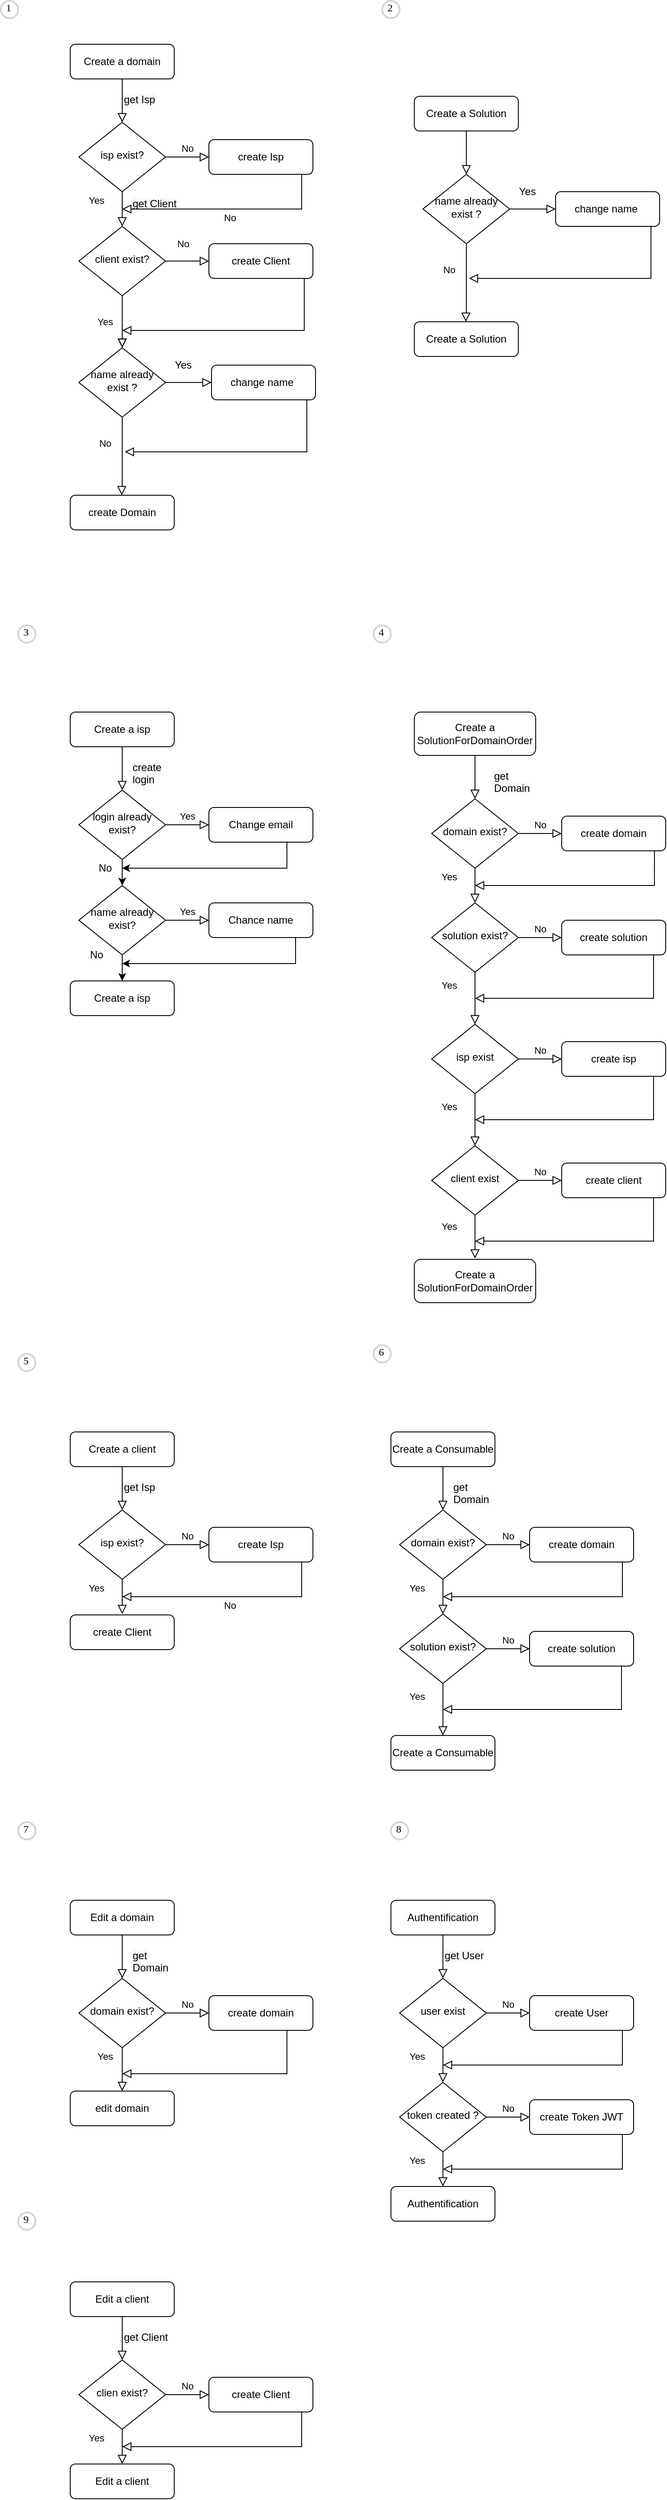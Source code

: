 <mxfile version="15.3.8" type="github">
  <diagram id="C5RBs43oDa-KdzZeNtuy" name="Page-1">
    <mxGraphModel dx="2066" dy="1186" grid="1" gridSize="10" guides="1" tooltips="1" connect="1" arrows="1" fold="1" page="1" pageScale="1" pageWidth="827" pageHeight="1169" math="0" shadow="0">
      <root>
        <mxCell id="WIyWlLk6GJQsqaUBKTNV-0" />
        <mxCell id="WIyWlLk6GJQsqaUBKTNV-1" parent="WIyWlLk6GJQsqaUBKTNV-0" />
        <mxCell id="WIyWlLk6GJQsqaUBKTNV-2" value="" style="rounded=0;html=1;jettySize=auto;orthogonalLoop=1;fontSize=11;endArrow=block;endFill=0;endSize=8;strokeWidth=1;shadow=0;labelBackgroundColor=none;edgeStyle=orthogonalEdgeStyle;" parent="WIyWlLk6GJQsqaUBKTNV-1" source="WIyWlLk6GJQsqaUBKTNV-3" target="WIyWlLk6GJQsqaUBKTNV-6" edge="1">
          <mxGeometry relative="1" as="geometry" />
        </mxCell>
        <mxCell id="WIyWlLk6GJQsqaUBKTNV-3" value="Create a domain" style="rounded=1;whiteSpace=wrap;html=1;fontSize=12;glass=0;strokeWidth=1;shadow=0;" parent="WIyWlLk6GJQsqaUBKTNV-1" vertex="1">
          <mxGeometry x="160" y="80" width="120" height="40" as="geometry" />
        </mxCell>
        <mxCell id="WIyWlLk6GJQsqaUBKTNV-4" value="Yes" style="rounded=0;html=1;jettySize=auto;orthogonalLoop=1;fontSize=11;endArrow=block;endFill=0;endSize=8;strokeWidth=1;shadow=0;labelBackgroundColor=none;edgeStyle=orthogonalEdgeStyle;" parent="WIyWlLk6GJQsqaUBKTNV-1" source="WIyWlLk6GJQsqaUBKTNV-6" target="WIyWlLk6GJQsqaUBKTNV-10" edge="1">
          <mxGeometry x="-0.5" y="-30" relative="1" as="geometry">
            <mxPoint as="offset" />
          </mxGeometry>
        </mxCell>
        <mxCell id="WIyWlLk6GJQsqaUBKTNV-5" value="No" style="edgeStyle=orthogonalEdgeStyle;rounded=0;html=1;jettySize=auto;orthogonalLoop=1;fontSize=11;endArrow=block;endFill=0;endSize=8;strokeWidth=1;shadow=0;labelBackgroundColor=none;" parent="WIyWlLk6GJQsqaUBKTNV-1" source="WIyWlLk6GJQsqaUBKTNV-6" target="WIyWlLk6GJQsqaUBKTNV-7" edge="1">
          <mxGeometry y="10" relative="1" as="geometry">
            <mxPoint as="offset" />
          </mxGeometry>
        </mxCell>
        <mxCell id="WIyWlLk6GJQsqaUBKTNV-6" value="isp exist?" style="rhombus;whiteSpace=wrap;html=1;shadow=0;fontFamily=Helvetica;fontSize=12;align=center;strokeWidth=1;spacing=6;spacingTop=-4;" parent="WIyWlLk6GJQsqaUBKTNV-1" vertex="1">
          <mxGeometry x="170" y="170" width="100" height="80" as="geometry" />
        </mxCell>
        <mxCell id="WIyWlLk6GJQsqaUBKTNV-7" value="create Isp" style="rounded=1;whiteSpace=wrap;html=1;fontSize=12;glass=0;strokeWidth=1;shadow=0;" parent="WIyWlLk6GJQsqaUBKTNV-1" vertex="1">
          <mxGeometry x="320" y="190" width="120" height="40" as="geometry" />
        </mxCell>
        <mxCell id="WIyWlLk6GJQsqaUBKTNV-8" value="No" style="rounded=0;html=1;jettySize=auto;orthogonalLoop=1;fontSize=11;endArrow=block;endFill=0;endSize=8;strokeWidth=1;shadow=0;labelBackgroundColor=none;edgeStyle=orthogonalEdgeStyle;" parent="WIyWlLk6GJQsqaUBKTNV-1" source="WIyWlLk6GJQsqaUBKTNV-10" edge="1">
          <mxGeometry x="-1" y="92" relative="1" as="geometry">
            <mxPoint x="-22" y="-60" as="offset" />
            <mxPoint x="220" y="430" as="targetPoint" />
          </mxGeometry>
        </mxCell>
        <mxCell id="WIyWlLk6GJQsqaUBKTNV-9" value="Yes" style="edgeStyle=orthogonalEdgeStyle;rounded=0;html=1;jettySize=auto;orthogonalLoop=1;fontSize=11;endArrow=block;endFill=0;endSize=8;strokeWidth=1;shadow=0;labelBackgroundColor=none;" parent="WIyWlLk6GJQsqaUBKTNV-1" source="WIyWlLk6GJQsqaUBKTNV-10" target="WIyWlLk6GJQsqaUBKTNV-12" edge="1">
          <mxGeometry x="-1" y="-99" relative="1" as="geometry">
            <mxPoint x="-70" y="-29" as="offset" />
          </mxGeometry>
        </mxCell>
        <mxCell id="WIyWlLk6GJQsqaUBKTNV-10" value="client exist?" style="rhombus;whiteSpace=wrap;html=1;shadow=0;fontFamily=Helvetica;fontSize=12;align=center;strokeWidth=1;spacing=6;spacingTop=-4;" parent="WIyWlLk6GJQsqaUBKTNV-1" vertex="1">
          <mxGeometry x="170" y="290" width="100" height="80" as="geometry" />
        </mxCell>
        <mxCell id="WIyWlLk6GJQsqaUBKTNV-12" value="create Client" style="rounded=1;whiteSpace=wrap;html=1;fontSize=12;glass=0;strokeWidth=1;shadow=0;" parent="WIyWlLk6GJQsqaUBKTNV-1" vertex="1">
          <mxGeometry x="320" y="310" width="120" height="40" as="geometry" />
        </mxCell>
        <mxCell id="K5rk2JOZep1h7SgNWWcB-0" value="&lt;meta charset=&quot;utf-8&quot;&gt;&lt;span style=&quot;color: rgb(0, 0, 0); font-family: helvetica; font-size: 12px; font-style: normal; font-weight: 400; letter-spacing: normal; text-align: center; text-indent: 0px; text-transform: none; word-spacing: 0px; background-color: rgb(248, 249, 250); display: inline; float: none;&quot;&gt;get Isp&lt;/span&gt;" style="text;whiteSpace=wrap;html=1;" parent="WIyWlLk6GJQsqaUBKTNV-1" vertex="1">
          <mxGeometry x="220" y="130" width="60" height="30" as="geometry" />
        </mxCell>
        <mxCell id="K5rk2JOZep1h7SgNWWcB-1" value="&lt;span style=&quot;color: rgb(0 , 0 , 0) ; font-family: &amp;#34;helvetica&amp;#34; ; font-size: 12px ; font-style: normal ; font-weight: 400 ; letter-spacing: normal ; text-align: center ; text-indent: 0px ; text-transform: none ; word-spacing: 0px ; background-color: rgb(248 , 249 , 250) ; display: inline ; float: none&quot;&gt;get Client&lt;/span&gt;" style="text;whiteSpace=wrap;html=1;" parent="WIyWlLk6GJQsqaUBKTNV-1" vertex="1">
          <mxGeometry x="230" y="250" width="60" height="30" as="geometry" />
        </mxCell>
        <mxCell id="K5rk2JOZep1h7SgNWWcB-2" value="No" style="edgeStyle=orthogonalEdgeStyle;rounded=0;html=1;jettySize=auto;orthogonalLoop=1;fontSize=11;endArrow=block;endFill=0;endSize=8;strokeWidth=1;shadow=0;labelBackgroundColor=none;exitX=0.892;exitY=1;exitDx=0;exitDy=0;exitPerimeter=0;" parent="WIyWlLk6GJQsqaUBKTNV-1" source="WIyWlLk6GJQsqaUBKTNV-7" edge="1">
          <mxGeometry y="10" relative="1" as="geometry">
            <mxPoint as="offset" />
            <mxPoint x="280" y="220" as="sourcePoint" />
            <mxPoint x="220" y="270" as="targetPoint" />
            <Array as="points">
              <mxPoint x="427" y="270" />
            </Array>
          </mxGeometry>
        </mxCell>
        <mxCell id="K5rk2JOZep1h7SgNWWcB-4" value="" style="edgeStyle=orthogonalEdgeStyle;rounded=0;html=1;jettySize=auto;orthogonalLoop=1;fontSize=11;endArrow=block;endFill=0;endSize=8;strokeWidth=1;shadow=0;labelBackgroundColor=none;exitX=0.833;exitY=1;exitDx=0;exitDy=0;exitPerimeter=0;" parent="WIyWlLk6GJQsqaUBKTNV-1" source="WIyWlLk6GJQsqaUBKTNV-12" edge="1">
          <mxGeometry x="-0.52" y="204" relative="1" as="geometry">
            <mxPoint x="40" y="-4" as="offset" />
            <mxPoint x="280" y="220" as="sourcePoint" />
            <mxPoint x="220" y="410" as="targetPoint" />
            <Array as="points">
              <mxPoint x="430" y="350" />
              <mxPoint x="430" y="410" />
            </Array>
          </mxGeometry>
        </mxCell>
        <mxCell id="0meoWBbEfIvXaMhXwWc--0" value="" style="rounded=0;html=1;jettySize=auto;orthogonalLoop=1;fontSize=11;endArrow=block;endFill=0;endSize=8;strokeWidth=1;shadow=0;labelBackgroundColor=none;edgeStyle=orthogonalEdgeStyle;" parent="WIyWlLk6GJQsqaUBKTNV-1" source="0meoWBbEfIvXaMhXwWc--1" target="0meoWBbEfIvXaMhXwWc--4" edge="1">
          <mxGeometry relative="1" as="geometry" />
        </mxCell>
        <mxCell id="0meoWBbEfIvXaMhXwWc--1" value="Create a isp" style="rounded=1;whiteSpace=wrap;html=1;fontSize=12;glass=0;strokeWidth=1;shadow=0;" parent="WIyWlLk6GJQsqaUBKTNV-1" vertex="1">
          <mxGeometry x="160" y="850" width="120" height="40" as="geometry" />
        </mxCell>
        <mxCell id="0meoWBbEfIvXaMhXwWc--3" value="Yes" style="edgeStyle=orthogonalEdgeStyle;rounded=0;html=1;jettySize=auto;orthogonalLoop=1;fontSize=11;endArrow=block;endFill=0;endSize=8;strokeWidth=1;shadow=0;labelBackgroundColor=none;" parent="WIyWlLk6GJQsqaUBKTNV-1" source="0meoWBbEfIvXaMhXwWc--4" target="0meoWBbEfIvXaMhXwWc--5" edge="1">
          <mxGeometry y="10" relative="1" as="geometry">
            <mxPoint as="offset" />
          </mxGeometry>
        </mxCell>
        <mxCell id="0meoWBbEfIvXaMhXwWc--16" value="" style="edgeStyle=orthogonalEdgeStyle;rounded=0;orthogonalLoop=1;jettySize=auto;html=1;" parent="WIyWlLk6GJQsqaUBKTNV-1" source="0meoWBbEfIvXaMhXwWc--4" edge="1">
          <mxGeometry relative="1" as="geometry">
            <mxPoint x="220" y="1050" as="targetPoint" />
            <Array as="points">
              <mxPoint x="220" y="1030" />
              <mxPoint x="220" y="1030" />
            </Array>
          </mxGeometry>
        </mxCell>
        <mxCell id="0meoWBbEfIvXaMhXwWc--4" value="login already exist?" style="rhombus;whiteSpace=wrap;html=1;shadow=0;fontFamily=Helvetica;fontSize=12;align=center;strokeWidth=1;spacing=6;spacingTop=-4;" parent="WIyWlLk6GJQsqaUBKTNV-1" vertex="1">
          <mxGeometry x="170" y="940" width="100" height="80" as="geometry" />
        </mxCell>
        <mxCell id="0meoWBbEfIvXaMhXwWc--5" value="Change email" style="rounded=1;whiteSpace=wrap;html=1;fontSize=12;glass=0;strokeWidth=1;shadow=0;" parent="WIyWlLk6GJQsqaUBKTNV-1" vertex="1">
          <mxGeometry x="320" y="960" width="120" height="40" as="geometry" />
        </mxCell>
        <mxCell id="0meoWBbEfIvXaMhXwWc--11" value="&lt;span style=&quot;color: rgb(0 , 0 , 0) ; font-family: &amp;#34;helvetica&amp;#34; ; font-size: 12px ; font-style: normal ; font-weight: 400 ; letter-spacing: normal ; text-align: center ; text-indent: 0px ; text-transform: none ; word-spacing: 0px ; background-color: rgb(248 , 249 , 250) ; display: inline ; float: none&quot;&gt;create login&lt;/span&gt;" style="text;whiteSpace=wrap;html=1;" parent="WIyWlLk6GJQsqaUBKTNV-1" vertex="1">
          <mxGeometry x="230" y="900" width="60" height="30" as="geometry" />
        </mxCell>
        <mxCell id="0meoWBbEfIvXaMhXwWc--17" value="" style="rounded=0;html=1;jettySize=auto;orthogonalLoop=1;fontSize=11;endArrow=block;endFill=0;endSize=8;strokeWidth=1;shadow=0;labelBackgroundColor=none;edgeStyle=orthogonalEdgeStyle;" parent="WIyWlLk6GJQsqaUBKTNV-1" source="0meoWBbEfIvXaMhXwWc--18" target="0meoWBbEfIvXaMhXwWc--21" edge="1">
          <mxGeometry relative="1" as="geometry" />
        </mxCell>
        <mxCell id="0meoWBbEfIvXaMhXwWc--18" value="Create a client" style="rounded=1;whiteSpace=wrap;html=1;fontSize=12;glass=0;strokeWidth=1;shadow=0;" parent="WIyWlLk6GJQsqaUBKTNV-1" vertex="1">
          <mxGeometry x="160" y="1680" width="120" height="40" as="geometry" />
        </mxCell>
        <mxCell id="0meoWBbEfIvXaMhXwWc--19" value="Yes" style="rounded=0;html=1;jettySize=auto;orthogonalLoop=1;fontSize=11;endArrow=block;endFill=0;endSize=8;strokeWidth=1;shadow=0;labelBackgroundColor=none;edgeStyle=orthogonalEdgeStyle;" parent="WIyWlLk6GJQsqaUBKTNV-1" source="0meoWBbEfIvXaMhXwWc--21" edge="1">
          <mxGeometry x="-0.5" y="-30" relative="1" as="geometry">
            <mxPoint as="offset" />
            <mxPoint x="220" y="1890" as="targetPoint" />
          </mxGeometry>
        </mxCell>
        <mxCell id="0meoWBbEfIvXaMhXwWc--20" value="No" style="edgeStyle=orthogonalEdgeStyle;rounded=0;html=1;jettySize=auto;orthogonalLoop=1;fontSize=11;endArrow=block;endFill=0;endSize=8;strokeWidth=1;shadow=0;labelBackgroundColor=none;" parent="WIyWlLk6GJQsqaUBKTNV-1" source="0meoWBbEfIvXaMhXwWc--21" target="0meoWBbEfIvXaMhXwWc--22" edge="1">
          <mxGeometry y="10" relative="1" as="geometry">
            <mxPoint as="offset" />
          </mxGeometry>
        </mxCell>
        <mxCell id="0meoWBbEfIvXaMhXwWc--21" value="isp exist?" style="rhombus;whiteSpace=wrap;html=1;shadow=0;fontFamily=Helvetica;fontSize=12;align=center;strokeWidth=1;spacing=6;spacingTop=-4;" parent="WIyWlLk6GJQsqaUBKTNV-1" vertex="1">
          <mxGeometry x="170" y="1770" width="100" height="80" as="geometry" />
        </mxCell>
        <mxCell id="0meoWBbEfIvXaMhXwWc--22" value="create Isp" style="rounded=1;whiteSpace=wrap;html=1;fontSize=12;glass=0;strokeWidth=1;shadow=0;" parent="WIyWlLk6GJQsqaUBKTNV-1" vertex="1">
          <mxGeometry x="320" y="1790" width="120" height="40" as="geometry" />
        </mxCell>
        <mxCell id="0meoWBbEfIvXaMhXwWc--28" value="&lt;meta charset=&quot;utf-8&quot;&gt;&lt;span style=&quot;color: rgb(0, 0, 0); font-family: helvetica; font-size: 12px; font-style: normal; font-weight: 400; letter-spacing: normal; text-align: center; text-indent: 0px; text-transform: none; word-spacing: 0px; background-color: rgb(248, 249, 250); display: inline; float: none;&quot;&gt;get Isp&lt;/span&gt;" style="text;whiteSpace=wrap;html=1;" parent="WIyWlLk6GJQsqaUBKTNV-1" vertex="1">
          <mxGeometry x="220" y="1730" width="60" height="30" as="geometry" />
        </mxCell>
        <mxCell id="0meoWBbEfIvXaMhXwWc--30" value="No" style="edgeStyle=orthogonalEdgeStyle;rounded=0;html=1;jettySize=auto;orthogonalLoop=1;fontSize=11;endArrow=block;endFill=0;endSize=8;strokeWidth=1;shadow=0;labelBackgroundColor=none;exitX=0.892;exitY=1;exitDx=0;exitDy=0;exitPerimeter=0;" parent="WIyWlLk6GJQsqaUBKTNV-1" source="0meoWBbEfIvXaMhXwWc--22" edge="1">
          <mxGeometry y="10" relative="1" as="geometry">
            <mxPoint as="offset" />
            <mxPoint x="280" y="1820" as="sourcePoint" />
            <mxPoint x="220" y="1870" as="targetPoint" />
            <Array as="points">
              <mxPoint x="427" y="1870" />
            </Array>
          </mxGeometry>
        </mxCell>
        <mxCell id="0meoWBbEfIvXaMhXwWc--32" value="create Client" style="rounded=1;whiteSpace=wrap;html=1;fontSize=12;glass=0;strokeWidth=1;shadow=0;" parent="WIyWlLk6GJQsqaUBKTNV-1" vertex="1">
          <mxGeometry x="160" y="1891" width="120" height="40" as="geometry" />
        </mxCell>
        <mxCell id="0meoWBbEfIvXaMhXwWc--35" value="" style="rounded=0;html=1;jettySize=auto;orthogonalLoop=1;fontSize=11;endArrow=block;endFill=0;endSize=8;strokeWidth=1;shadow=0;labelBackgroundColor=none;edgeStyle=orthogonalEdgeStyle;" parent="WIyWlLk6GJQsqaUBKTNV-1" source="0meoWBbEfIvXaMhXwWc--36" target="0meoWBbEfIvXaMhXwWc--39" edge="1">
          <mxGeometry relative="1" as="geometry" />
        </mxCell>
        <mxCell id="0meoWBbEfIvXaMhXwWc--36" value="Create a Consumable" style="rounded=1;whiteSpace=wrap;html=1;fontSize=12;glass=0;strokeWidth=1;shadow=0;" parent="WIyWlLk6GJQsqaUBKTNV-1" vertex="1">
          <mxGeometry x="530" y="1680" width="120" height="40" as="geometry" />
        </mxCell>
        <mxCell id="0meoWBbEfIvXaMhXwWc--37" value="Yes" style="rounded=0;html=1;jettySize=auto;orthogonalLoop=1;fontSize=11;endArrow=block;endFill=0;endSize=8;strokeWidth=1;shadow=0;labelBackgroundColor=none;edgeStyle=orthogonalEdgeStyle;" parent="WIyWlLk6GJQsqaUBKTNV-1" source="0meoWBbEfIvXaMhXwWc--39" edge="1">
          <mxGeometry x="-0.5" y="-30" relative="1" as="geometry">
            <mxPoint as="offset" />
            <mxPoint x="590" y="1890" as="targetPoint" />
          </mxGeometry>
        </mxCell>
        <mxCell id="0meoWBbEfIvXaMhXwWc--38" value="No" style="edgeStyle=orthogonalEdgeStyle;rounded=0;html=1;jettySize=auto;orthogonalLoop=1;fontSize=11;endArrow=block;endFill=0;endSize=8;strokeWidth=1;shadow=0;labelBackgroundColor=none;" parent="WIyWlLk6GJQsqaUBKTNV-1" source="0meoWBbEfIvXaMhXwWc--39" target="0meoWBbEfIvXaMhXwWc--40" edge="1">
          <mxGeometry y="10" relative="1" as="geometry">
            <mxPoint as="offset" />
          </mxGeometry>
        </mxCell>
        <mxCell id="0meoWBbEfIvXaMhXwWc--39" value="domain exist?" style="rhombus;whiteSpace=wrap;html=1;shadow=0;fontFamily=Helvetica;fontSize=12;align=center;strokeWidth=1;spacing=6;spacingTop=-4;" parent="WIyWlLk6GJQsqaUBKTNV-1" vertex="1">
          <mxGeometry x="540" y="1770" width="100" height="80" as="geometry" />
        </mxCell>
        <mxCell id="0meoWBbEfIvXaMhXwWc--40" value="create domain" style="rounded=1;whiteSpace=wrap;html=1;fontSize=12;glass=0;strokeWidth=1;shadow=0;" parent="WIyWlLk6GJQsqaUBKTNV-1" vertex="1">
          <mxGeometry x="690" y="1790" width="120" height="40" as="geometry" />
        </mxCell>
        <mxCell id="0meoWBbEfIvXaMhXwWc--41" value="&lt;span style=&quot;color: rgb(0 , 0 , 0) ; font-family: &amp;#34;helvetica&amp;#34; ; font-size: 12px ; font-style: normal ; font-weight: 400 ; letter-spacing: normal ; text-align: center ; text-indent: 0px ; text-transform: none ; word-spacing: 0px ; background-color: rgb(248 , 249 , 250) ; display: inline ; float: none&quot;&gt;get Domain&lt;/span&gt;" style="text;whiteSpace=wrap;html=1;" parent="WIyWlLk6GJQsqaUBKTNV-1" vertex="1">
          <mxGeometry x="600" y="1730" width="60" height="30" as="geometry" />
        </mxCell>
        <mxCell id="0meoWBbEfIvXaMhXwWc--42" value="" style="edgeStyle=orthogonalEdgeStyle;rounded=0;html=1;jettySize=auto;orthogonalLoop=1;fontSize=11;endArrow=block;endFill=0;endSize=8;strokeWidth=1;shadow=0;labelBackgroundColor=none;exitX=0.892;exitY=1;exitDx=0;exitDy=0;exitPerimeter=0;" parent="WIyWlLk6GJQsqaUBKTNV-1" source="0meoWBbEfIvXaMhXwWc--40" edge="1">
          <mxGeometry y="10" relative="1" as="geometry">
            <mxPoint as="offset" />
            <mxPoint x="650" y="1820" as="sourcePoint" />
            <mxPoint x="590" y="1870" as="targetPoint" />
            <Array as="points">
              <mxPoint x="797" y="1870" />
            </Array>
          </mxGeometry>
        </mxCell>
        <mxCell id="0meoWBbEfIvXaMhXwWc--45" value="solution exist?" style="rhombus;whiteSpace=wrap;html=1;shadow=0;fontFamily=Helvetica;fontSize=12;align=center;strokeWidth=1;spacing=6;spacingTop=-4;" parent="WIyWlLk6GJQsqaUBKTNV-1" vertex="1">
          <mxGeometry x="540" y="1890" width="100" height="80" as="geometry" />
        </mxCell>
        <mxCell id="0meoWBbEfIvXaMhXwWc--46" value="No" style="edgeStyle=orthogonalEdgeStyle;rounded=0;html=1;jettySize=auto;orthogonalLoop=1;fontSize=11;endArrow=block;endFill=0;endSize=8;strokeWidth=1;shadow=0;labelBackgroundColor=none;exitX=1;exitY=0.5;exitDx=0;exitDy=0;entryX=0;entryY=0.5;entryDx=0;entryDy=0;" parent="WIyWlLk6GJQsqaUBKTNV-1" source="0meoWBbEfIvXaMhXwWc--45" target="0meoWBbEfIvXaMhXwWc--47" edge="1">
          <mxGeometry y="10" relative="1" as="geometry">
            <mxPoint as="offset" />
            <mxPoint x="650" y="1820" as="sourcePoint" />
            <mxPoint x="690" y="1930" as="targetPoint" />
          </mxGeometry>
        </mxCell>
        <mxCell id="0meoWBbEfIvXaMhXwWc--47" value="create solution" style="rounded=1;whiteSpace=wrap;html=1;fontSize=12;glass=0;strokeWidth=1;shadow=0;" parent="WIyWlLk6GJQsqaUBKTNV-1" vertex="1">
          <mxGeometry x="690" y="1910" width="120" height="40" as="geometry" />
        </mxCell>
        <mxCell id="0meoWBbEfIvXaMhXwWc--48" value="" style="edgeStyle=orthogonalEdgeStyle;rounded=0;html=1;jettySize=auto;orthogonalLoop=1;fontSize=11;endArrow=block;endFill=0;endSize=8;strokeWidth=1;shadow=0;labelBackgroundColor=none;exitX=0.858;exitY=1;exitDx=0;exitDy=0;exitPerimeter=0;" parent="WIyWlLk6GJQsqaUBKTNV-1" source="0meoWBbEfIvXaMhXwWc--47" edge="1">
          <mxGeometry y="10" relative="1" as="geometry">
            <mxPoint as="offset" />
            <mxPoint x="796" y="1980" as="sourcePoint" />
            <mxPoint x="590" y="2000" as="targetPoint" />
            <Array as="points">
              <mxPoint x="796" y="1950" />
              <mxPoint x="796" y="2000" />
            </Array>
          </mxGeometry>
        </mxCell>
        <mxCell id="0meoWBbEfIvXaMhXwWc--49" value="Yes" style="rounded=0;html=1;jettySize=auto;orthogonalLoop=1;fontSize=11;endArrow=block;endFill=0;endSize=8;strokeWidth=1;shadow=0;labelBackgroundColor=none;edgeStyle=orthogonalEdgeStyle;exitX=0.5;exitY=1;exitDx=0;exitDy=0;" parent="WIyWlLk6GJQsqaUBKTNV-1" source="0meoWBbEfIvXaMhXwWc--45" edge="1">
          <mxGeometry x="-0.5" y="-30" relative="1" as="geometry">
            <mxPoint as="offset" />
            <mxPoint x="590" y="2030" as="targetPoint" />
            <mxPoint x="600" y="1860" as="sourcePoint" />
          </mxGeometry>
        </mxCell>
        <mxCell id="0meoWBbEfIvXaMhXwWc--50" value="Create a Consumable" style="rounded=1;whiteSpace=wrap;html=1;fontSize=12;glass=0;strokeWidth=1;shadow=0;" parent="WIyWlLk6GJQsqaUBKTNV-1" vertex="1">
          <mxGeometry x="530" y="2030" width="120" height="40" as="geometry" />
        </mxCell>
        <mxCell id="0meoWBbEfIvXaMhXwWc--52" value="" style="rounded=0;html=1;jettySize=auto;orthogonalLoop=1;fontSize=11;endArrow=block;endFill=0;endSize=8;strokeWidth=1;shadow=0;labelBackgroundColor=none;edgeStyle=orthogonalEdgeStyle;startArrow=none;" parent="WIyWlLk6GJQsqaUBKTNV-1" edge="1">
          <mxGeometry relative="1" as="geometry">
            <mxPoint x="617" y="230" as="targetPoint" />
            <mxPoint x="617" y="220" as="sourcePoint" />
          </mxGeometry>
        </mxCell>
        <mxCell id="0meoWBbEfIvXaMhXwWc--53" value="Create a Solution" style="rounded=1;whiteSpace=wrap;html=1;fontSize=12;glass=0;strokeWidth=1;shadow=0;" parent="WIyWlLk6GJQsqaUBKTNV-1" vertex="1">
          <mxGeometry x="557" y="140" width="120" height="40" as="geometry" />
        </mxCell>
        <mxCell id="0meoWBbEfIvXaMhXwWc--66" value="1" style="ellipse;whiteSpace=wrap;html=1;aspect=fixed;strokeWidth=2;fontFamily=Tahoma;spacingBottom=4;spacingRight=2;strokeColor=#d3d3d3;" parent="WIyWlLk6GJQsqaUBKTNV-1" vertex="1">
          <mxGeometry x="80" y="30" width="20" height="20" as="geometry" />
        </mxCell>
        <mxCell id="0meoWBbEfIvXaMhXwWc--67" value="2" style="ellipse;whiteSpace=wrap;html=1;aspect=fixed;strokeWidth=2;fontFamily=Tahoma;spacingBottom=4;spacingRight=2;strokeColor=#d3d3d3;" parent="WIyWlLk6GJQsqaUBKTNV-1" vertex="1">
          <mxGeometry x="520" y="30" width="20" height="20" as="geometry" />
        </mxCell>
        <mxCell id="0meoWBbEfIvXaMhXwWc--68" value="3" style="ellipse;whiteSpace=wrap;html=1;aspect=fixed;strokeWidth=2;fontFamily=Tahoma;spacingBottom=4;spacingRight=2;strokeColor=#d3d3d3;" parent="WIyWlLk6GJQsqaUBKTNV-1" vertex="1">
          <mxGeometry x="100" y="750" width="20" height="20" as="geometry" />
        </mxCell>
        <mxCell id="0meoWBbEfIvXaMhXwWc--69" value="4" style="ellipse;whiteSpace=wrap;html=1;aspect=fixed;strokeWidth=2;fontFamily=Tahoma;spacingBottom=4;spacingRight=2;strokeColor=#d3d3d3;" parent="WIyWlLk6GJQsqaUBKTNV-1" vertex="1">
          <mxGeometry x="510" y="750" width="20" height="20" as="geometry" />
        </mxCell>
        <mxCell id="0meoWBbEfIvXaMhXwWc--70" value="5" style="ellipse;whiteSpace=wrap;html=1;aspect=fixed;strokeWidth=2;fontFamily=Tahoma;spacingBottom=4;spacingRight=2;strokeColor=#d3d3d3;" parent="WIyWlLk6GJQsqaUBKTNV-1" vertex="1">
          <mxGeometry x="100" y="1590" width="20" height="20" as="geometry" />
        </mxCell>
        <mxCell id="0meoWBbEfIvXaMhXwWc--71" value="6" style="ellipse;whiteSpace=wrap;html=1;aspect=fixed;strokeWidth=2;fontFamily=Tahoma;spacingBottom=4;spacingRight=2;strokeColor=#d3d3d3;" parent="WIyWlLk6GJQsqaUBKTNV-1" vertex="1">
          <mxGeometry x="510" y="1580" width="20" height="20" as="geometry" />
        </mxCell>
        <mxCell id="0meoWBbEfIvXaMhXwWc--90" value="" style="rounded=0;html=1;jettySize=auto;orthogonalLoop=1;fontSize=11;endArrow=block;endFill=0;endSize=8;strokeWidth=1;shadow=0;labelBackgroundColor=none;edgeStyle=orthogonalEdgeStyle;" parent="WIyWlLk6GJQsqaUBKTNV-1" source="0meoWBbEfIvXaMhXwWc--91" target="0meoWBbEfIvXaMhXwWc--94" edge="1">
          <mxGeometry relative="1" as="geometry">
            <Array as="points">
              <mxPoint x="627" y="930" />
              <mxPoint x="627" y="930" />
            </Array>
          </mxGeometry>
        </mxCell>
        <mxCell id="0meoWBbEfIvXaMhXwWc--91" value="Create a SolutionForDomainOrder" style="rounded=1;whiteSpace=wrap;html=1;fontSize=12;glass=0;strokeWidth=1;shadow=0;" parent="WIyWlLk6GJQsqaUBKTNV-1" vertex="1">
          <mxGeometry x="557" y="850" width="140" height="50" as="geometry" />
        </mxCell>
        <mxCell id="0meoWBbEfIvXaMhXwWc--92" value="Yes" style="rounded=0;html=1;jettySize=auto;orthogonalLoop=1;fontSize=11;endArrow=block;endFill=0;endSize=8;strokeWidth=1;shadow=0;labelBackgroundColor=none;edgeStyle=orthogonalEdgeStyle;" parent="WIyWlLk6GJQsqaUBKTNV-1" source="0meoWBbEfIvXaMhXwWc--94" edge="1">
          <mxGeometry x="-0.5" y="-30" relative="1" as="geometry">
            <mxPoint as="offset" />
            <mxPoint x="627" y="1070" as="targetPoint" />
          </mxGeometry>
        </mxCell>
        <mxCell id="0meoWBbEfIvXaMhXwWc--93" value="No" style="edgeStyle=orthogonalEdgeStyle;rounded=0;html=1;jettySize=auto;orthogonalLoop=1;fontSize=11;endArrow=block;endFill=0;endSize=8;strokeWidth=1;shadow=0;labelBackgroundColor=none;" parent="WIyWlLk6GJQsqaUBKTNV-1" source="0meoWBbEfIvXaMhXwWc--94" target="0meoWBbEfIvXaMhXwWc--95" edge="1">
          <mxGeometry y="10" relative="1" as="geometry">
            <mxPoint as="offset" />
          </mxGeometry>
        </mxCell>
        <mxCell id="0meoWBbEfIvXaMhXwWc--94" value="domain exist?" style="rhombus;whiteSpace=wrap;html=1;shadow=0;fontFamily=Helvetica;fontSize=12;align=center;strokeWidth=1;spacing=6;spacingTop=-4;" parent="WIyWlLk6GJQsqaUBKTNV-1" vertex="1">
          <mxGeometry x="577" y="950" width="100" height="80" as="geometry" />
        </mxCell>
        <mxCell id="0meoWBbEfIvXaMhXwWc--95" value="create domain" style="rounded=1;whiteSpace=wrap;html=1;fontSize=12;glass=0;strokeWidth=1;shadow=0;" parent="WIyWlLk6GJQsqaUBKTNV-1" vertex="1">
          <mxGeometry x="727" y="970" width="120" height="40" as="geometry" />
        </mxCell>
        <mxCell id="0meoWBbEfIvXaMhXwWc--96" value="&lt;span style=&quot;color: rgb(0 , 0 , 0) ; font-family: &amp;#34;helvetica&amp;#34; ; font-size: 12px ; font-style: normal ; font-weight: 400 ; letter-spacing: normal ; text-align: center ; text-indent: 0px ; text-transform: none ; word-spacing: 0px ; background-color: rgb(248 , 249 , 250) ; display: inline ; float: none&quot;&gt;get Domain&lt;/span&gt;" style="text;whiteSpace=wrap;html=1;" parent="WIyWlLk6GJQsqaUBKTNV-1" vertex="1">
          <mxGeometry x="647" y="910" width="60" height="30" as="geometry" />
        </mxCell>
        <mxCell id="0meoWBbEfIvXaMhXwWc--97" value="" style="edgeStyle=orthogonalEdgeStyle;rounded=0;html=1;jettySize=auto;orthogonalLoop=1;fontSize=11;endArrow=block;endFill=0;endSize=8;strokeWidth=1;shadow=0;labelBackgroundColor=none;exitX=0.892;exitY=1;exitDx=0;exitDy=0;exitPerimeter=0;" parent="WIyWlLk6GJQsqaUBKTNV-1" source="0meoWBbEfIvXaMhXwWc--95" edge="1">
          <mxGeometry y="10" relative="1" as="geometry">
            <mxPoint as="offset" />
            <mxPoint x="687" y="1000" as="sourcePoint" />
            <mxPoint x="627" y="1050" as="targetPoint" />
            <Array as="points">
              <mxPoint x="834" y="1050" />
            </Array>
          </mxGeometry>
        </mxCell>
        <mxCell id="0meoWBbEfIvXaMhXwWc--98" value="solution exist?" style="rhombus;whiteSpace=wrap;html=1;shadow=0;fontFamily=Helvetica;fontSize=12;align=center;strokeWidth=1;spacing=6;spacingTop=-4;" parent="WIyWlLk6GJQsqaUBKTNV-1" vertex="1">
          <mxGeometry x="577" y="1070" width="100" height="80" as="geometry" />
        </mxCell>
        <mxCell id="0meoWBbEfIvXaMhXwWc--99" value="No" style="edgeStyle=orthogonalEdgeStyle;rounded=0;html=1;jettySize=auto;orthogonalLoop=1;fontSize=11;endArrow=block;endFill=0;endSize=8;strokeWidth=1;shadow=0;labelBackgroundColor=none;exitX=1;exitY=0.5;exitDx=0;exitDy=0;entryX=0;entryY=0.5;entryDx=0;entryDy=0;" parent="WIyWlLk6GJQsqaUBKTNV-1" source="0meoWBbEfIvXaMhXwWc--98" target="0meoWBbEfIvXaMhXwWc--100" edge="1">
          <mxGeometry y="10" relative="1" as="geometry">
            <mxPoint as="offset" />
            <mxPoint x="687" y="1000" as="sourcePoint" />
            <mxPoint x="727" y="1110" as="targetPoint" />
          </mxGeometry>
        </mxCell>
        <mxCell id="0meoWBbEfIvXaMhXwWc--100" value="create solution" style="rounded=1;whiteSpace=wrap;html=1;fontSize=12;glass=0;strokeWidth=1;shadow=0;" parent="WIyWlLk6GJQsqaUBKTNV-1" vertex="1">
          <mxGeometry x="727" y="1090" width="120" height="40" as="geometry" />
        </mxCell>
        <mxCell id="0meoWBbEfIvXaMhXwWc--101" value="" style="edgeStyle=orthogonalEdgeStyle;rounded=0;html=1;jettySize=auto;orthogonalLoop=1;fontSize=11;endArrow=block;endFill=0;endSize=8;strokeWidth=1;shadow=0;labelBackgroundColor=none;exitX=0.858;exitY=1;exitDx=0;exitDy=0;exitPerimeter=0;" parent="WIyWlLk6GJQsqaUBKTNV-1" source="0meoWBbEfIvXaMhXwWc--100" edge="1">
          <mxGeometry y="10" relative="1" as="geometry">
            <mxPoint as="offset" />
            <mxPoint x="833" y="1160" as="sourcePoint" />
            <mxPoint x="627" y="1180" as="targetPoint" />
            <Array as="points">
              <mxPoint x="833" y="1130" />
              <mxPoint x="833" y="1180" />
            </Array>
          </mxGeometry>
        </mxCell>
        <mxCell id="0meoWBbEfIvXaMhXwWc--102" value="Yes" style="rounded=0;html=1;jettySize=auto;orthogonalLoop=1;fontSize=11;endArrow=block;endFill=0;endSize=8;strokeWidth=1;shadow=0;labelBackgroundColor=none;edgeStyle=orthogonalEdgeStyle;exitX=0.5;exitY=1;exitDx=0;exitDy=0;" parent="WIyWlLk6GJQsqaUBKTNV-1" source="0meoWBbEfIvXaMhXwWc--98" edge="1">
          <mxGeometry x="-0.5" y="-30" relative="1" as="geometry">
            <mxPoint as="offset" />
            <mxPoint x="627" y="1210" as="targetPoint" />
            <mxPoint x="637" y="1040" as="sourcePoint" />
          </mxGeometry>
        </mxCell>
        <mxCell id="0meoWBbEfIvXaMhXwWc--106" value="isp exist" style="rhombus;whiteSpace=wrap;html=1;shadow=0;fontFamily=Helvetica;fontSize=12;align=center;strokeWidth=1;spacing=6;spacingTop=-4;" parent="WIyWlLk6GJQsqaUBKTNV-1" vertex="1">
          <mxGeometry x="577" y="1210" width="100" height="80" as="geometry" />
        </mxCell>
        <mxCell id="0meoWBbEfIvXaMhXwWc--107" value="No" style="edgeStyle=orthogonalEdgeStyle;rounded=0;html=1;jettySize=auto;orthogonalLoop=1;fontSize=11;endArrow=block;endFill=0;endSize=8;strokeWidth=1;shadow=0;labelBackgroundColor=none;exitX=1;exitY=0.5;exitDx=0;exitDy=0;entryX=0;entryY=0.5;entryDx=0;entryDy=0;" parent="WIyWlLk6GJQsqaUBKTNV-1" source="0meoWBbEfIvXaMhXwWc--106" target="0meoWBbEfIvXaMhXwWc--108" edge="1">
          <mxGeometry y="10" relative="1" as="geometry">
            <mxPoint as="offset" />
            <mxPoint x="687" y="1140" as="sourcePoint" />
            <mxPoint x="727" y="1250" as="targetPoint" />
          </mxGeometry>
        </mxCell>
        <mxCell id="0meoWBbEfIvXaMhXwWc--108" value="create isp" style="rounded=1;whiteSpace=wrap;html=1;fontSize=12;glass=0;strokeWidth=1;shadow=0;" parent="WIyWlLk6GJQsqaUBKTNV-1" vertex="1">
          <mxGeometry x="727" y="1230" width="120" height="40" as="geometry" />
        </mxCell>
        <mxCell id="0meoWBbEfIvXaMhXwWc--109" value="" style="edgeStyle=orthogonalEdgeStyle;rounded=0;html=1;jettySize=auto;orthogonalLoop=1;fontSize=11;endArrow=block;endFill=0;endSize=8;strokeWidth=1;shadow=0;labelBackgroundColor=none;exitX=0.858;exitY=1;exitDx=0;exitDy=0;exitPerimeter=0;" parent="WIyWlLk6GJQsqaUBKTNV-1" source="0meoWBbEfIvXaMhXwWc--108" edge="1">
          <mxGeometry y="10" relative="1" as="geometry">
            <mxPoint as="offset" />
            <mxPoint x="833" y="1300" as="sourcePoint" />
            <mxPoint x="627" y="1320" as="targetPoint" />
            <Array as="points">
              <mxPoint x="833" y="1270" />
              <mxPoint x="833" y="1320" />
            </Array>
          </mxGeometry>
        </mxCell>
        <mxCell id="0meoWBbEfIvXaMhXwWc--110" value="Yes" style="rounded=0;html=1;jettySize=auto;orthogonalLoop=1;fontSize=11;endArrow=block;endFill=0;endSize=8;strokeWidth=1;shadow=0;labelBackgroundColor=none;edgeStyle=orthogonalEdgeStyle;exitX=0.5;exitY=1;exitDx=0;exitDy=0;" parent="WIyWlLk6GJQsqaUBKTNV-1" source="0meoWBbEfIvXaMhXwWc--106" edge="1">
          <mxGeometry x="-0.5" y="-30" relative="1" as="geometry">
            <mxPoint as="offset" />
            <mxPoint x="627" y="1350" as="targetPoint" />
            <mxPoint x="637" y="1180" as="sourcePoint" />
          </mxGeometry>
        </mxCell>
        <mxCell id="0meoWBbEfIvXaMhXwWc--111" value="client exist" style="rhombus;whiteSpace=wrap;html=1;shadow=0;fontFamily=Helvetica;fontSize=12;align=center;strokeWidth=1;spacing=6;spacingTop=-4;" parent="WIyWlLk6GJQsqaUBKTNV-1" vertex="1">
          <mxGeometry x="577" y="1350" width="100" height="80" as="geometry" />
        </mxCell>
        <mxCell id="0meoWBbEfIvXaMhXwWc--112" value="No" style="edgeStyle=orthogonalEdgeStyle;rounded=0;html=1;jettySize=auto;orthogonalLoop=1;fontSize=11;endArrow=block;endFill=0;endSize=8;strokeWidth=1;shadow=0;labelBackgroundColor=none;exitX=1;exitY=0.5;exitDx=0;exitDy=0;entryX=0;entryY=0.5;entryDx=0;entryDy=0;" parent="WIyWlLk6GJQsqaUBKTNV-1" source="0meoWBbEfIvXaMhXwWc--111" target="0meoWBbEfIvXaMhXwWc--113" edge="1">
          <mxGeometry y="10" relative="1" as="geometry">
            <mxPoint as="offset" />
            <mxPoint x="687" y="1240" as="sourcePoint" />
            <mxPoint x="727" y="1350" as="targetPoint" />
          </mxGeometry>
        </mxCell>
        <mxCell id="0meoWBbEfIvXaMhXwWc--113" value="create client" style="rounded=1;whiteSpace=wrap;html=1;fontSize=12;glass=0;strokeWidth=1;shadow=0;" parent="WIyWlLk6GJQsqaUBKTNV-1" vertex="1">
          <mxGeometry x="727" y="1370" width="120" height="40" as="geometry" />
        </mxCell>
        <mxCell id="0meoWBbEfIvXaMhXwWc--114" value="" style="edgeStyle=orthogonalEdgeStyle;rounded=0;html=1;jettySize=auto;orthogonalLoop=1;fontSize=11;endArrow=block;endFill=0;endSize=8;strokeWidth=1;shadow=0;labelBackgroundColor=none;exitX=0.858;exitY=1;exitDx=0;exitDy=0;exitPerimeter=0;" parent="WIyWlLk6GJQsqaUBKTNV-1" source="0meoWBbEfIvXaMhXwWc--113" edge="1">
          <mxGeometry y="10" relative="1" as="geometry">
            <mxPoint as="offset" />
            <mxPoint x="833" y="1400" as="sourcePoint" />
            <mxPoint x="627" y="1460" as="targetPoint" />
            <Array as="points">
              <mxPoint x="833" y="1410" />
              <mxPoint x="833" y="1460" />
              <mxPoint x="627" y="1460" />
            </Array>
          </mxGeometry>
        </mxCell>
        <mxCell id="0meoWBbEfIvXaMhXwWc--115" value="Yes" style="rounded=0;html=1;jettySize=auto;orthogonalLoop=1;fontSize=11;endArrow=block;endFill=0;endSize=8;strokeWidth=1;shadow=0;labelBackgroundColor=none;edgeStyle=orthogonalEdgeStyle;" parent="WIyWlLk6GJQsqaUBKTNV-1" source="0meoWBbEfIvXaMhXwWc--111" edge="1">
          <mxGeometry x="-0.5" y="-30" relative="1" as="geometry">
            <mxPoint as="offset" />
            <mxPoint x="627" y="1480" as="targetPoint" />
            <mxPoint x="627" y="1460" as="sourcePoint" />
          </mxGeometry>
        </mxCell>
        <mxCell id="nqSbr37ZhhuMCh9ulrhx-0" value="Create a SolutionForDomainOrder" style="rounded=1;whiteSpace=wrap;html=1;fontSize=12;glass=0;strokeWidth=1;shadow=0;" vertex="1" parent="WIyWlLk6GJQsqaUBKTNV-1">
          <mxGeometry x="557" y="1481" width="140" height="50" as="geometry" />
        </mxCell>
        <mxCell id="nqSbr37ZhhuMCh9ulrhx-2" value="" style="rounded=0;html=1;jettySize=auto;orthogonalLoop=1;fontSize=11;endArrow=block;endFill=0;endSize=8;strokeWidth=1;shadow=0;labelBackgroundColor=none;edgeStyle=orthogonalEdgeStyle;" edge="1" parent="WIyWlLk6GJQsqaUBKTNV-1" source="nqSbr37ZhhuMCh9ulrhx-3" target="nqSbr37ZhhuMCh9ulrhx-6">
          <mxGeometry relative="1" as="geometry" />
        </mxCell>
        <mxCell id="nqSbr37ZhhuMCh9ulrhx-3" value="Edit a domain" style="rounded=1;whiteSpace=wrap;html=1;fontSize=12;glass=0;strokeWidth=1;shadow=0;" vertex="1" parent="WIyWlLk6GJQsqaUBKTNV-1">
          <mxGeometry x="160" y="2220" width="120" height="40" as="geometry" />
        </mxCell>
        <mxCell id="nqSbr37ZhhuMCh9ulrhx-5" value="No" style="edgeStyle=orthogonalEdgeStyle;rounded=0;html=1;jettySize=auto;orthogonalLoop=1;fontSize=11;endArrow=block;endFill=0;endSize=8;strokeWidth=1;shadow=0;labelBackgroundColor=none;" edge="1" parent="WIyWlLk6GJQsqaUBKTNV-1" source="nqSbr37ZhhuMCh9ulrhx-6" target="nqSbr37ZhhuMCh9ulrhx-7">
          <mxGeometry y="10" relative="1" as="geometry">
            <mxPoint as="offset" />
          </mxGeometry>
        </mxCell>
        <mxCell id="nqSbr37ZhhuMCh9ulrhx-6" value="domain exist?" style="rhombus;whiteSpace=wrap;html=1;shadow=0;fontFamily=Helvetica;fontSize=12;align=center;strokeWidth=1;spacing=6;spacingTop=-4;" vertex="1" parent="WIyWlLk6GJQsqaUBKTNV-1">
          <mxGeometry x="170" y="2310" width="100" height="80" as="geometry" />
        </mxCell>
        <mxCell id="nqSbr37ZhhuMCh9ulrhx-7" value="create domain" style="rounded=1;whiteSpace=wrap;html=1;fontSize=12;glass=0;strokeWidth=1;shadow=0;" vertex="1" parent="WIyWlLk6GJQsqaUBKTNV-1">
          <mxGeometry x="320" y="2330" width="120" height="40" as="geometry" />
        </mxCell>
        <mxCell id="nqSbr37ZhhuMCh9ulrhx-13" value="&lt;span style=&quot;color: rgb(0 , 0 , 0) ; font-family: &amp;#34;helvetica&amp;#34; ; font-size: 12px ; font-style: normal ; font-weight: 400 ; letter-spacing: normal ; text-align: center ; text-indent: 0px ; text-transform: none ; word-spacing: 0px ; background-color: rgb(248 , 249 , 250) ; display: inline ; float: none&quot;&gt;get Domain&lt;/span&gt;" style="text;whiteSpace=wrap;html=1;" vertex="1" parent="WIyWlLk6GJQsqaUBKTNV-1">
          <mxGeometry x="230" y="2270" width="60" height="30" as="geometry" />
        </mxCell>
        <mxCell id="nqSbr37ZhhuMCh9ulrhx-18" value="Yes" style="edgeStyle=orthogonalEdgeStyle;rounded=0;html=1;jettySize=auto;orthogonalLoop=1;fontSize=11;endArrow=block;endFill=0;endSize=8;strokeWidth=1;shadow=0;labelBackgroundColor=none;exitX=0.5;exitY=1;exitDx=0;exitDy=0;" edge="1" parent="WIyWlLk6GJQsqaUBKTNV-1" source="nqSbr37ZhhuMCh9ulrhx-6">
          <mxGeometry x="-0.6" y="-20" relative="1" as="geometry">
            <mxPoint as="offset" />
            <mxPoint x="280" y="2360" as="sourcePoint" />
            <mxPoint x="220" y="2440" as="targetPoint" />
          </mxGeometry>
        </mxCell>
        <mxCell id="nqSbr37ZhhuMCh9ulrhx-19" value="edit domain" style="rounded=1;whiteSpace=wrap;html=1;fontSize=12;glass=0;strokeWidth=1;shadow=0;" vertex="1" parent="WIyWlLk6GJQsqaUBKTNV-1">
          <mxGeometry x="160" y="2440" width="120" height="40" as="geometry" />
        </mxCell>
        <mxCell id="nqSbr37ZhhuMCh9ulrhx-21" value="" style="edgeStyle=orthogonalEdgeStyle;rounded=0;html=1;jettySize=auto;orthogonalLoop=1;fontSize=11;endArrow=block;endFill=0;endSize=8;strokeWidth=1;shadow=0;labelBackgroundColor=none;exitX=0.75;exitY=1;exitDx=0;exitDy=0;" edge="1" parent="WIyWlLk6GJQsqaUBKTNV-1" source="nqSbr37ZhhuMCh9ulrhx-7">
          <mxGeometry y="10" relative="1" as="geometry">
            <mxPoint as="offset" />
            <mxPoint x="280" y="2360" as="sourcePoint" />
            <mxPoint x="220" y="2420" as="targetPoint" />
            <Array as="points">
              <mxPoint x="410" y="2420" />
            </Array>
          </mxGeometry>
        </mxCell>
        <mxCell id="nqSbr37ZhhuMCh9ulrhx-35" value="7" style="ellipse;whiteSpace=wrap;html=1;aspect=fixed;strokeWidth=2;fontFamily=Tahoma;spacingBottom=4;spacingRight=2;strokeColor=#d3d3d3;" vertex="1" parent="WIyWlLk6GJQsqaUBKTNV-1">
          <mxGeometry x="100" y="2130" width="20" height="20" as="geometry" />
        </mxCell>
        <mxCell id="nqSbr37ZhhuMCh9ulrhx-36" value="8" style="ellipse;whiteSpace=wrap;html=1;aspect=fixed;strokeWidth=2;fontFamily=Tahoma;spacingBottom=4;spacingRight=2;strokeColor=#d3d3d3;" vertex="1" parent="WIyWlLk6GJQsqaUBKTNV-1">
          <mxGeometry x="530" y="2130" width="20" height="20" as="geometry" />
        </mxCell>
        <mxCell id="nqSbr37ZhhuMCh9ulrhx-56" value="" style="rounded=0;html=1;jettySize=auto;orthogonalLoop=1;fontSize=11;endArrow=block;endFill=0;endSize=8;strokeWidth=1;shadow=0;labelBackgroundColor=none;edgeStyle=orthogonalEdgeStyle;" edge="1" parent="WIyWlLk6GJQsqaUBKTNV-1" source="nqSbr37ZhhuMCh9ulrhx-57" target="nqSbr37ZhhuMCh9ulrhx-60">
          <mxGeometry relative="1" as="geometry" />
        </mxCell>
        <mxCell id="nqSbr37ZhhuMCh9ulrhx-57" value="Edit a client" style="rounded=1;whiteSpace=wrap;html=1;fontSize=12;glass=0;strokeWidth=1;shadow=0;" vertex="1" parent="WIyWlLk6GJQsqaUBKTNV-1">
          <mxGeometry x="160" y="2660" width="120" height="40" as="geometry" />
        </mxCell>
        <mxCell id="nqSbr37ZhhuMCh9ulrhx-58" value="Yes" style="rounded=0;html=1;jettySize=auto;orthogonalLoop=1;fontSize=11;endArrow=block;endFill=0;endSize=8;strokeWidth=1;shadow=0;labelBackgroundColor=none;edgeStyle=orthogonalEdgeStyle;" edge="1" parent="WIyWlLk6GJQsqaUBKTNV-1" source="nqSbr37ZhhuMCh9ulrhx-60">
          <mxGeometry x="-0.5" y="-30" relative="1" as="geometry">
            <mxPoint as="offset" />
            <mxPoint x="220" y="2870" as="targetPoint" />
          </mxGeometry>
        </mxCell>
        <mxCell id="nqSbr37ZhhuMCh9ulrhx-59" value="No" style="edgeStyle=orthogonalEdgeStyle;rounded=0;html=1;jettySize=auto;orthogonalLoop=1;fontSize=11;endArrow=block;endFill=0;endSize=8;strokeWidth=1;shadow=0;labelBackgroundColor=none;" edge="1" parent="WIyWlLk6GJQsqaUBKTNV-1" source="nqSbr37ZhhuMCh9ulrhx-60" target="nqSbr37ZhhuMCh9ulrhx-61">
          <mxGeometry y="10" relative="1" as="geometry">
            <mxPoint as="offset" />
          </mxGeometry>
        </mxCell>
        <mxCell id="nqSbr37ZhhuMCh9ulrhx-60" value="clien exist?" style="rhombus;whiteSpace=wrap;html=1;shadow=0;fontFamily=Helvetica;fontSize=12;align=center;strokeWidth=1;spacing=6;spacingTop=-4;" vertex="1" parent="WIyWlLk6GJQsqaUBKTNV-1">
          <mxGeometry x="170" y="2750" width="100" height="80" as="geometry" />
        </mxCell>
        <mxCell id="nqSbr37ZhhuMCh9ulrhx-61" value="create Client" style="rounded=1;whiteSpace=wrap;html=1;fontSize=12;glass=0;strokeWidth=1;shadow=0;" vertex="1" parent="WIyWlLk6GJQsqaUBKTNV-1">
          <mxGeometry x="320" y="2770" width="120" height="40" as="geometry" />
        </mxCell>
        <mxCell id="nqSbr37ZhhuMCh9ulrhx-62" value="&lt;span style=&quot;color: rgb(0 , 0 , 0) ; font-family: &amp;#34;helvetica&amp;#34; ; font-size: 12px ; font-style: normal ; font-weight: 400 ; letter-spacing: normal ; text-align: center ; text-indent: 0px ; text-transform: none ; word-spacing: 0px ; background-color: rgb(248 , 249 , 250) ; display: inline ; float: none&quot;&gt;get Client&lt;/span&gt;" style="text;whiteSpace=wrap;html=1;" vertex="1" parent="WIyWlLk6GJQsqaUBKTNV-1">
          <mxGeometry x="220" y="2710" width="60" height="30" as="geometry" />
        </mxCell>
        <mxCell id="nqSbr37ZhhuMCh9ulrhx-63" value="" style="edgeStyle=orthogonalEdgeStyle;rounded=0;html=1;jettySize=auto;orthogonalLoop=1;fontSize=11;endArrow=block;endFill=0;endSize=8;strokeWidth=1;shadow=0;labelBackgroundColor=none;exitX=0.892;exitY=1;exitDx=0;exitDy=0;exitPerimeter=0;" edge="1" parent="WIyWlLk6GJQsqaUBKTNV-1" source="nqSbr37ZhhuMCh9ulrhx-61">
          <mxGeometry y="10" relative="1" as="geometry">
            <mxPoint as="offset" />
            <mxPoint x="280" y="2800" as="sourcePoint" />
            <mxPoint x="220" y="2850" as="targetPoint" />
            <Array as="points">
              <mxPoint x="427" y="2850" />
            </Array>
          </mxGeometry>
        </mxCell>
        <mxCell id="nqSbr37ZhhuMCh9ulrhx-65" value="Edit a client" style="rounded=1;whiteSpace=wrap;html=1;fontSize=12;glass=0;strokeWidth=1;shadow=0;" vertex="1" parent="WIyWlLk6GJQsqaUBKTNV-1">
          <mxGeometry x="160" y="2870" width="120" height="40" as="geometry" />
        </mxCell>
        <mxCell id="nqSbr37ZhhuMCh9ulrhx-68" value="" style="rounded=0;html=1;jettySize=auto;orthogonalLoop=1;fontSize=11;endArrow=block;endFill=0;endSize=8;strokeWidth=1;shadow=0;labelBackgroundColor=none;edgeStyle=orthogonalEdgeStyle;" edge="1" parent="WIyWlLk6GJQsqaUBKTNV-1" source="nqSbr37ZhhuMCh9ulrhx-69" target="nqSbr37ZhhuMCh9ulrhx-72">
          <mxGeometry relative="1" as="geometry" />
        </mxCell>
        <mxCell id="nqSbr37ZhhuMCh9ulrhx-69" value="Authentification" style="rounded=1;whiteSpace=wrap;html=1;fontSize=12;glass=0;strokeWidth=1;shadow=0;" vertex="1" parent="WIyWlLk6GJQsqaUBKTNV-1">
          <mxGeometry x="530" y="2220" width="120" height="40" as="geometry" />
        </mxCell>
        <mxCell id="nqSbr37ZhhuMCh9ulrhx-70" value="Yes" style="rounded=0;html=1;jettySize=auto;orthogonalLoop=1;fontSize=11;endArrow=block;endFill=0;endSize=8;strokeWidth=1;shadow=0;labelBackgroundColor=none;edgeStyle=orthogonalEdgeStyle;" edge="1" parent="WIyWlLk6GJQsqaUBKTNV-1" source="nqSbr37ZhhuMCh9ulrhx-72">
          <mxGeometry x="-0.5" y="-30" relative="1" as="geometry">
            <mxPoint as="offset" />
            <mxPoint x="590" y="2430" as="targetPoint" />
          </mxGeometry>
        </mxCell>
        <mxCell id="nqSbr37ZhhuMCh9ulrhx-71" value="No" style="edgeStyle=orthogonalEdgeStyle;rounded=0;html=1;jettySize=auto;orthogonalLoop=1;fontSize=11;endArrow=block;endFill=0;endSize=8;strokeWidth=1;shadow=0;labelBackgroundColor=none;" edge="1" parent="WIyWlLk6GJQsqaUBKTNV-1" source="nqSbr37ZhhuMCh9ulrhx-72" target="nqSbr37ZhhuMCh9ulrhx-73">
          <mxGeometry y="10" relative="1" as="geometry">
            <mxPoint as="offset" />
          </mxGeometry>
        </mxCell>
        <mxCell id="nqSbr37ZhhuMCh9ulrhx-72" value="user exist" style="rhombus;whiteSpace=wrap;html=1;shadow=0;fontFamily=Helvetica;fontSize=12;align=center;strokeWidth=1;spacing=6;spacingTop=-4;" vertex="1" parent="WIyWlLk6GJQsqaUBKTNV-1">
          <mxGeometry x="540" y="2310" width="100" height="80" as="geometry" />
        </mxCell>
        <mxCell id="nqSbr37ZhhuMCh9ulrhx-73" value="create User" style="rounded=1;whiteSpace=wrap;html=1;fontSize=12;glass=0;strokeWidth=1;shadow=0;" vertex="1" parent="WIyWlLk6GJQsqaUBKTNV-1">
          <mxGeometry x="690" y="2330" width="120" height="40" as="geometry" />
        </mxCell>
        <mxCell id="nqSbr37ZhhuMCh9ulrhx-74" value="&lt;span style=&quot;color: rgb(0 , 0 , 0) ; font-family: &amp;#34;helvetica&amp;#34; ; font-size: 12px ; font-style: normal ; font-weight: 400 ; letter-spacing: normal ; text-align: center ; text-indent: 0px ; text-transform: none ; word-spacing: 0px ; background-color: rgb(248 , 249 , 250) ; display: inline ; float: none&quot;&gt;get User&lt;/span&gt;" style="text;whiteSpace=wrap;html=1;" vertex="1" parent="WIyWlLk6GJQsqaUBKTNV-1">
          <mxGeometry x="590" y="2270" width="60" height="30" as="geometry" />
        </mxCell>
        <mxCell id="nqSbr37ZhhuMCh9ulrhx-75" value="" style="edgeStyle=orthogonalEdgeStyle;rounded=0;html=1;jettySize=auto;orthogonalLoop=1;fontSize=11;endArrow=block;endFill=0;endSize=8;strokeWidth=1;shadow=0;labelBackgroundColor=none;exitX=0.892;exitY=1;exitDx=0;exitDy=0;exitPerimeter=0;" edge="1" parent="WIyWlLk6GJQsqaUBKTNV-1" source="nqSbr37ZhhuMCh9ulrhx-73">
          <mxGeometry y="10" relative="1" as="geometry">
            <mxPoint as="offset" />
            <mxPoint x="650" y="2360" as="sourcePoint" />
            <mxPoint x="590" y="2410" as="targetPoint" />
            <Array as="points">
              <mxPoint x="797" y="2410" />
            </Array>
          </mxGeometry>
        </mxCell>
        <mxCell id="nqSbr37ZhhuMCh9ulrhx-83" value="Yes" style="rounded=0;html=1;jettySize=auto;orthogonalLoop=1;fontSize=11;endArrow=block;endFill=0;endSize=8;strokeWidth=1;shadow=0;labelBackgroundColor=none;edgeStyle=orthogonalEdgeStyle;" edge="1" parent="WIyWlLk6GJQsqaUBKTNV-1" source="nqSbr37ZhhuMCh9ulrhx-85">
          <mxGeometry x="-0.5" y="-30" relative="1" as="geometry">
            <mxPoint as="offset" />
            <mxPoint x="590" y="2550" as="targetPoint" />
          </mxGeometry>
        </mxCell>
        <mxCell id="nqSbr37ZhhuMCh9ulrhx-84" value="No" style="edgeStyle=orthogonalEdgeStyle;rounded=0;html=1;jettySize=auto;orthogonalLoop=1;fontSize=11;endArrow=block;endFill=0;endSize=8;strokeWidth=1;shadow=0;labelBackgroundColor=none;" edge="1" parent="WIyWlLk6GJQsqaUBKTNV-1" source="nqSbr37ZhhuMCh9ulrhx-85" target="nqSbr37ZhhuMCh9ulrhx-86">
          <mxGeometry y="10" relative="1" as="geometry">
            <mxPoint as="offset" />
          </mxGeometry>
        </mxCell>
        <mxCell id="nqSbr37ZhhuMCh9ulrhx-85" value="token created ?" style="rhombus;whiteSpace=wrap;html=1;shadow=0;fontFamily=Helvetica;fontSize=12;align=center;strokeWidth=1;spacing=6;spacingTop=-4;" vertex="1" parent="WIyWlLk6GJQsqaUBKTNV-1">
          <mxGeometry x="540" y="2430" width="100" height="80" as="geometry" />
        </mxCell>
        <mxCell id="nqSbr37ZhhuMCh9ulrhx-86" value="create Token JWT" style="rounded=1;whiteSpace=wrap;html=1;fontSize=12;glass=0;strokeWidth=1;shadow=0;" vertex="1" parent="WIyWlLk6GJQsqaUBKTNV-1">
          <mxGeometry x="690" y="2450" width="120" height="40" as="geometry" />
        </mxCell>
        <mxCell id="nqSbr37ZhhuMCh9ulrhx-87" value="" style="edgeStyle=orthogonalEdgeStyle;rounded=0;html=1;jettySize=auto;orthogonalLoop=1;fontSize=11;endArrow=block;endFill=0;endSize=8;strokeWidth=1;shadow=0;labelBackgroundColor=none;exitX=0.892;exitY=1;exitDx=0;exitDy=0;exitPerimeter=0;" edge="1" parent="WIyWlLk6GJQsqaUBKTNV-1" source="nqSbr37ZhhuMCh9ulrhx-86">
          <mxGeometry y="10" relative="1" as="geometry">
            <mxPoint as="offset" />
            <mxPoint x="650" y="2480" as="sourcePoint" />
            <mxPoint x="590" y="2530" as="targetPoint" />
            <Array as="points">
              <mxPoint x="797" y="2530" />
            </Array>
          </mxGeometry>
        </mxCell>
        <mxCell id="nqSbr37ZhhuMCh9ulrhx-88" value="Authentification" style="rounded=1;whiteSpace=wrap;html=1;fontSize=12;glass=0;strokeWidth=1;shadow=0;" vertex="1" parent="WIyWlLk6GJQsqaUBKTNV-1">
          <mxGeometry x="530" y="2550" width="120" height="40" as="geometry" />
        </mxCell>
        <mxCell id="nqSbr37ZhhuMCh9ulrhx-90" value="" style="rounded=0;html=1;jettySize=auto;orthogonalLoop=1;fontSize=11;endArrow=none;endFill=0;endSize=8;strokeWidth=1;shadow=0;labelBackgroundColor=none;edgeStyle=orthogonalEdgeStyle;" edge="1" parent="WIyWlLk6GJQsqaUBKTNV-1" source="0meoWBbEfIvXaMhXwWc--53">
          <mxGeometry relative="1" as="geometry">
            <mxPoint x="617" y="220" as="targetPoint" />
            <mxPoint x="617" y="180" as="sourcePoint" />
          </mxGeometry>
        </mxCell>
        <mxCell id="nqSbr37ZhhuMCh9ulrhx-92" value="name already exist ?" style="rhombus;whiteSpace=wrap;html=1;shadow=0;fontFamily=Helvetica;fontSize=12;align=center;strokeWidth=1;spacing=6;spacingTop=-4;" vertex="1" parent="WIyWlLk6GJQsqaUBKTNV-1">
          <mxGeometry x="567" y="230" width="100" height="80" as="geometry" />
        </mxCell>
        <mxCell id="nqSbr37ZhhuMCh9ulrhx-94" value="No" style="edgeStyle=orthogonalEdgeStyle;rounded=0;html=1;jettySize=auto;orthogonalLoop=1;fontSize=11;endArrow=block;endFill=0;endSize=8;strokeWidth=1;shadow=0;labelBackgroundColor=none;exitX=1;exitY=0.5;exitDx=0;exitDy=0;" edge="1" parent="WIyWlLk6GJQsqaUBKTNV-1" target="nqSbr37ZhhuMCh9ulrhx-95" source="nqSbr37ZhhuMCh9ulrhx-92">
          <mxGeometry x="-1" y="-99" relative="1" as="geometry">
            <mxPoint x="-70" y="-29" as="offset" />
            <mxPoint x="680" y="270" as="sourcePoint" />
          </mxGeometry>
        </mxCell>
        <mxCell id="nqSbr37ZhhuMCh9ulrhx-95" value="change name&amp;nbsp;" style="rounded=1;whiteSpace=wrap;html=1;fontSize=12;glass=0;strokeWidth=1;shadow=0;" vertex="1" parent="WIyWlLk6GJQsqaUBKTNV-1">
          <mxGeometry x="720" y="250" width="120" height="40" as="geometry" />
        </mxCell>
        <mxCell id="nqSbr37ZhhuMCh9ulrhx-96" value="" style="edgeStyle=orthogonalEdgeStyle;rounded=0;html=1;jettySize=auto;orthogonalLoop=1;fontSize=11;endArrow=block;endFill=0;endSize=8;strokeWidth=1;shadow=0;labelBackgroundColor=none;exitX=0.833;exitY=1;exitDx=0;exitDy=0;exitPerimeter=0;" edge="1" parent="WIyWlLk6GJQsqaUBKTNV-1" source="nqSbr37ZhhuMCh9ulrhx-95">
          <mxGeometry x="-0.52" y="204" relative="1" as="geometry">
            <mxPoint x="40" y="-4" as="offset" />
            <mxPoint x="680" y="160" as="sourcePoint" />
            <mxPoint x="620" y="350" as="targetPoint" />
            <Array as="points">
              <mxPoint x="830" y="290" />
              <mxPoint x="830" y="350" />
            </Array>
          </mxGeometry>
        </mxCell>
        <mxCell id="nqSbr37ZhhuMCh9ulrhx-103" value="" style="rounded=0;html=1;jettySize=auto;orthogonalLoop=1;fontSize=11;endArrow=block;endFill=0;endSize=8;strokeWidth=1;shadow=0;labelBackgroundColor=none;edgeStyle=orthogonalEdgeStyle;startArrow=none;" edge="1" parent="WIyWlLk6GJQsqaUBKTNV-1">
          <mxGeometry relative="1" as="geometry">
            <mxPoint x="616.5" y="400" as="targetPoint" />
            <mxPoint x="616.5" y="390" as="sourcePoint" />
          </mxGeometry>
        </mxCell>
        <mxCell id="nqSbr37ZhhuMCh9ulrhx-104" value="" style="rounded=0;html=1;jettySize=auto;orthogonalLoop=1;fontSize=11;endArrow=none;endFill=0;endSize=8;strokeWidth=1;shadow=0;labelBackgroundColor=none;edgeStyle=orthogonalEdgeStyle;exitX=0.5;exitY=1;exitDx=0;exitDy=0;" edge="1" parent="WIyWlLk6GJQsqaUBKTNV-1" source="nqSbr37ZhhuMCh9ulrhx-92">
          <mxGeometry relative="1" as="geometry">
            <mxPoint x="617" y="390" as="targetPoint" />
            <mxPoint x="627" y="190" as="sourcePoint" />
          </mxGeometry>
        </mxCell>
        <mxCell id="nqSbr37ZhhuMCh9ulrhx-108" value="Yes" style="text;html=1;align=center;verticalAlign=middle;resizable=0;points=[];autosize=1;strokeColor=none;fillColor=none;" vertex="1" parent="WIyWlLk6GJQsqaUBKTNV-1">
          <mxGeometry x="667" y="240" width="40" height="20" as="geometry" />
        </mxCell>
        <mxCell id="nqSbr37ZhhuMCh9ulrhx-109" value="Create a Solution" style="rounded=1;whiteSpace=wrap;html=1;fontSize=12;glass=0;strokeWidth=1;shadow=0;" vertex="1" parent="WIyWlLk6GJQsqaUBKTNV-1">
          <mxGeometry x="557" y="400" width="120" height="40" as="geometry" />
        </mxCell>
        <mxCell id="nqSbr37ZhhuMCh9ulrhx-120" value="" style="rounded=0;html=1;jettySize=auto;orthogonalLoop=1;fontSize=11;endArrow=block;endFill=0;endSize=8;strokeWidth=1;shadow=0;labelBackgroundColor=none;edgeStyle=orthogonalEdgeStyle;startArrow=none;" edge="1" parent="WIyWlLk6GJQsqaUBKTNV-1">
          <mxGeometry relative="1" as="geometry">
            <mxPoint x="220" y="430" as="targetPoint" />
            <mxPoint x="220" y="420" as="sourcePoint" />
          </mxGeometry>
        </mxCell>
        <mxCell id="nqSbr37ZhhuMCh9ulrhx-121" value="name already exist ?" style="rhombus;whiteSpace=wrap;html=1;shadow=0;fontFamily=Helvetica;fontSize=12;align=center;strokeWidth=1;spacing=6;spacingTop=-4;" vertex="1" parent="WIyWlLk6GJQsqaUBKTNV-1">
          <mxGeometry x="170" y="430" width="100" height="80" as="geometry" />
        </mxCell>
        <mxCell id="nqSbr37ZhhuMCh9ulrhx-122" value="No" style="edgeStyle=orthogonalEdgeStyle;rounded=0;html=1;jettySize=auto;orthogonalLoop=1;fontSize=11;endArrow=block;endFill=0;endSize=8;strokeWidth=1;shadow=0;labelBackgroundColor=none;exitX=1;exitY=0.5;exitDx=0;exitDy=0;" edge="1" parent="WIyWlLk6GJQsqaUBKTNV-1" source="nqSbr37ZhhuMCh9ulrhx-121" target="nqSbr37ZhhuMCh9ulrhx-123">
          <mxGeometry x="-1" y="-99" relative="1" as="geometry">
            <mxPoint x="-70" y="-29" as="offset" />
            <mxPoint x="283" y="470" as="sourcePoint" />
          </mxGeometry>
        </mxCell>
        <mxCell id="nqSbr37ZhhuMCh9ulrhx-123" value="change name&amp;nbsp;" style="rounded=1;whiteSpace=wrap;html=1;fontSize=12;glass=0;strokeWidth=1;shadow=0;" vertex="1" parent="WIyWlLk6GJQsqaUBKTNV-1">
          <mxGeometry x="323" y="450" width="120" height="40" as="geometry" />
        </mxCell>
        <mxCell id="nqSbr37ZhhuMCh9ulrhx-124" value="" style="edgeStyle=orthogonalEdgeStyle;rounded=0;html=1;jettySize=auto;orthogonalLoop=1;fontSize=11;endArrow=block;endFill=0;endSize=8;strokeWidth=1;shadow=0;labelBackgroundColor=none;exitX=0.833;exitY=1;exitDx=0;exitDy=0;exitPerimeter=0;" edge="1" parent="WIyWlLk6GJQsqaUBKTNV-1" source="nqSbr37ZhhuMCh9ulrhx-123">
          <mxGeometry x="-0.52" y="204" relative="1" as="geometry">
            <mxPoint x="40" y="-4" as="offset" />
            <mxPoint x="283" y="360" as="sourcePoint" />
            <mxPoint x="223" y="550" as="targetPoint" />
            <Array as="points">
              <mxPoint x="433" y="490" />
              <mxPoint x="433" y="550" />
            </Array>
          </mxGeometry>
        </mxCell>
        <mxCell id="nqSbr37ZhhuMCh9ulrhx-125" value="" style="rounded=0;html=1;jettySize=auto;orthogonalLoop=1;fontSize=11;endArrow=block;endFill=0;endSize=8;strokeWidth=1;shadow=0;labelBackgroundColor=none;edgeStyle=orthogonalEdgeStyle;startArrow=none;" edge="1" parent="WIyWlLk6GJQsqaUBKTNV-1">
          <mxGeometry relative="1" as="geometry">
            <mxPoint x="219.5" y="600" as="targetPoint" />
            <mxPoint x="219.5" y="590" as="sourcePoint" />
          </mxGeometry>
        </mxCell>
        <mxCell id="nqSbr37ZhhuMCh9ulrhx-126" value="" style="rounded=0;html=1;jettySize=auto;orthogonalLoop=1;fontSize=11;endArrow=none;endFill=0;endSize=8;strokeWidth=1;shadow=0;labelBackgroundColor=none;edgeStyle=orthogonalEdgeStyle;exitX=0.5;exitY=1;exitDx=0;exitDy=0;" edge="1" parent="WIyWlLk6GJQsqaUBKTNV-1" source="nqSbr37ZhhuMCh9ulrhx-121">
          <mxGeometry relative="1" as="geometry">
            <mxPoint x="220" y="590" as="targetPoint" />
            <mxPoint x="230" y="390" as="sourcePoint" />
          </mxGeometry>
        </mxCell>
        <mxCell id="nqSbr37ZhhuMCh9ulrhx-127" value="Yes" style="text;html=1;align=center;verticalAlign=middle;resizable=0;points=[];autosize=1;strokeColor=none;fillColor=none;" vertex="1" parent="WIyWlLk6GJQsqaUBKTNV-1">
          <mxGeometry x="270" y="440" width="40" height="20" as="geometry" />
        </mxCell>
        <mxCell id="nqSbr37ZhhuMCh9ulrhx-128" value="create Domain" style="rounded=1;whiteSpace=wrap;html=1;fontSize=12;glass=0;strokeWidth=1;shadow=0;" vertex="1" parent="WIyWlLk6GJQsqaUBKTNV-1">
          <mxGeometry x="160" y="600" width="120" height="40" as="geometry" />
        </mxCell>
        <mxCell id="nqSbr37ZhhuMCh9ulrhx-160" value="Yes" style="edgeStyle=orthogonalEdgeStyle;rounded=0;html=1;jettySize=auto;orthogonalLoop=1;fontSize=11;endArrow=block;endFill=0;endSize=8;strokeWidth=1;shadow=0;labelBackgroundColor=none;" edge="1" parent="WIyWlLk6GJQsqaUBKTNV-1" source="nqSbr37ZhhuMCh9ulrhx-162" target="nqSbr37ZhhuMCh9ulrhx-163">
          <mxGeometry y="10" relative="1" as="geometry">
            <mxPoint as="offset" />
          </mxGeometry>
        </mxCell>
        <mxCell id="nqSbr37ZhhuMCh9ulrhx-161" value="" style="edgeStyle=orthogonalEdgeStyle;rounded=0;orthogonalLoop=1;jettySize=auto;html=1;" edge="1" parent="WIyWlLk6GJQsqaUBKTNV-1" source="nqSbr37ZhhuMCh9ulrhx-162">
          <mxGeometry relative="1" as="geometry">
            <mxPoint x="220" y="1160" as="targetPoint" />
          </mxGeometry>
        </mxCell>
        <mxCell id="nqSbr37ZhhuMCh9ulrhx-162" value="name already exist?" style="rhombus;whiteSpace=wrap;html=1;shadow=0;fontFamily=Helvetica;fontSize=12;align=center;strokeWidth=1;spacing=6;spacingTop=-4;" vertex="1" parent="WIyWlLk6GJQsqaUBKTNV-1">
          <mxGeometry x="170" y="1050" width="100" height="80" as="geometry" />
        </mxCell>
        <mxCell id="nqSbr37ZhhuMCh9ulrhx-163" value="Chance name" style="rounded=1;whiteSpace=wrap;html=1;fontSize=12;glass=0;strokeWidth=1;shadow=0;" vertex="1" parent="WIyWlLk6GJQsqaUBKTNV-1">
          <mxGeometry x="320" y="1070" width="120" height="40" as="geometry" />
        </mxCell>
        <mxCell id="nqSbr37ZhhuMCh9ulrhx-164" value="Create a isp" style="rounded=1;whiteSpace=wrap;html=1;fontSize=12;glass=0;strokeWidth=1;shadow=0;" vertex="1" parent="WIyWlLk6GJQsqaUBKTNV-1">
          <mxGeometry x="160" y="1160" width="120" height="40" as="geometry" />
        </mxCell>
        <mxCell id="nqSbr37ZhhuMCh9ulrhx-166" value="No" style="text;html=1;align=center;verticalAlign=middle;resizable=0;points=[];autosize=1;strokeColor=none;fillColor=none;" vertex="1" parent="WIyWlLk6GJQsqaUBKTNV-1">
          <mxGeometry x="185" y="1020" width="30" height="20" as="geometry" />
        </mxCell>
        <mxCell id="nqSbr37ZhhuMCh9ulrhx-172" value="" style="edgeStyle=orthogonalEdgeStyle;rounded=0;orthogonalLoop=1;jettySize=auto;html=1;exitX=0.75;exitY=1;exitDx=0;exitDy=0;" edge="1" parent="WIyWlLk6GJQsqaUBKTNV-1" source="0meoWBbEfIvXaMhXwWc--5">
          <mxGeometry relative="1" as="geometry">
            <mxPoint x="220" y="1030" as="targetPoint" />
            <mxPoint x="230" y="1140" as="sourcePoint" />
            <Array as="points">
              <mxPoint x="410" y="1030" />
            </Array>
          </mxGeometry>
        </mxCell>
        <mxCell id="nqSbr37ZhhuMCh9ulrhx-173" value="" style="edgeStyle=orthogonalEdgeStyle;rounded=0;orthogonalLoop=1;jettySize=auto;html=1;exitX=0.75;exitY=1;exitDx=0;exitDy=0;" edge="1" parent="WIyWlLk6GJQsqaUBKTNV-1" source="nqSbr37ZhhuMCh9ulrhx-163">
          <mxGeometry relative="1" as="geometry">
            <mxPoint x="220" y="1140" as="targetPoint" />
            <mxPoint x="420" y="1010" as="sourcePoint" />
            <Array as="points">
              <mxPoint x="420" y="1110" />
              <mxPoint x="420" y="1140" />
            </Array>
          </mxGeometry>
        </mxCell>
        <mxCell id="nqSbr37ZhhuMCh9ulrhx-174" value="No" style="text;html=1;align=center;verticalAlign=middle;resizable=0;points=[];autosize=1;strokeColor=none;fillColor=none;" vertex="1" parent="WIyWlLk6GJQsqaUBKTNV-1">
          <mxGeometry x="175" y="1120" width="30" height="20" as="geometry" />
        </mxCell>
        <mxCell id="nqSbr37ZhhuMCh9ulrhx-178" value="9" style="ellipse;whiteSpace=wrap;html=1;aspect=fixed;strokeWidth=2;fontFamily=Tahoma;spacingBottom=4;spacingRight=2;strokeColor=#d3d3d3;" vertex="1" parent="WIyWlLk6GJQsqaUBKTNV-1">
          <mxGeometry x="100" y="2580" width="20" height="20" as="geometry" />
        </mxCell>
      </root>
    </mxGraphModel>
  </diagram>
</mxfile>
